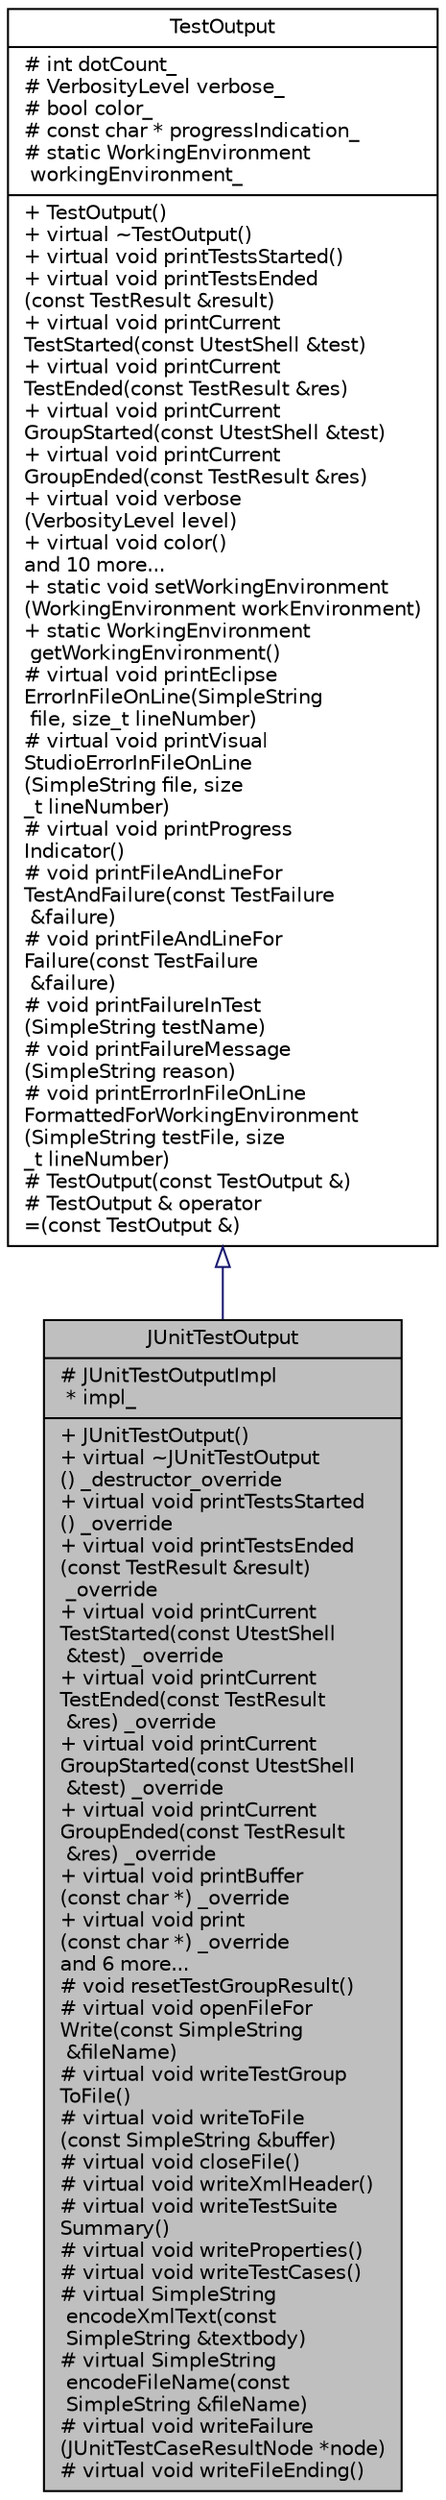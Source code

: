 digraph "JUnitTestOutput"
{
 // LATEX_PDF_SIZE
  edge [fontname="Helvetica",fontsize="10",labelfontname="Helvetica",labelfontsize="10"];
  node [fontname="Helvetica",fontsize="10",shape=record];
  Node1 [label="{JUnitTestOutput\n|# JUnitTestOutputImpl\l * impl_\l|+  JUnitTestOutput()\l+ virtual ~JUnitTestOutput\l() _destructor_override\l+ virtual void printTestsStarted\l() _override\l+ virtual void printTestsEnded\l(const TestResult &result)\l _override\l+ virtual void printCurrent\lTestStarted(const UtestShell\l &test) _override\l+ virtual void printCurrent\lTestEnded(const TestResult\l &res) _override\l+ virtual void printCurrent\lGroupStarted(const UtestShell\l &test) _override\l+ virtual void printCurrent\lGroupEnded(const TestResult\l &res) _override\l+ virtual void printBuffer\l(const char *) _override\l+ virtual void print\l(const char *) _override\land 6 more...\l# void resetTestGroupResult()\l# virtual void openFileFor\lWrite(const SimpleString\l &fileName)\l# virtual void writeTestGroup\lToFile()\l# virtual void writeToFile\l(const SimpleString &buffer)\l# virtual void closeFile()\l# virtual void writeXmlHeader()\l# virtual void writeTestSuite\lSummary()\l# virtual void writeProperties()\l# virtual void writeTestCases()\l# virtual SimpleString\l encodeXmlText(const\l SimpleString &textbody)\l# virtual SimpleString\l encodeFileName(const\l SimpleString &fileName)\l# virtual void writeFailure\l(JUnitTestCaseResultNode *node)\l# virtual void writeFileEnding()\l}",height=0.2,width=0.4,color="black", fillcolor="grey75", style="filled", fontcolor="black",tooltip=" "];
  Node2 -> Node1 [dir="back",color="midnightblue",fontsize="10",style="solid",arrowtail="onormal",fontname="Helvetica"];
  Node2 [label="{TestOutput\n|# int dotCount_\l# VerbosityLevel verbose_\l# bool color_\l# const char * progressIndication_\l# static WorkingEnvironment\l workingEnvironment_\l|+  TestOutput()\l+ virtual ~TestOutput()\l+ virtual void printTestsStarted()\l+ virtual void printTestsEnded\l(const TestResult &result)\l+ virtual void printCurrent\lTestStarted(const UtestShell &test)\l+ virtual void printCurrent\lTestEnded(const TestResult &res)\l+ virtual void printCurrent\lGroupStarted(const UtestShell &test)\l+ virtual void printCurrent\lGroupEnded(const TestResult &res)\l+ virtual void verbose\l(VerbosityLevel level)\l+ virtual void color()\land 10 more...\l+ static void setWorkingEnvironment\l(WorkingEnvironment workEnvironment)\l+ static WorkingEnvironment\l getWorkingEnvironment()\l# virtual void printEclipse\lErrorInFileOnLine(SimpleString\l file, size_t lineNumber)\l# virtual void printVisual\lStudioErrorInFileOnLine\l(SimpleString file, size\l_t lineNumber)\l# virtual void printProgress\lIndicator()\l# void printFileAndLineFor\lTestAndFailure(const TestFailure\l &failure)\l# void printFileAndLineFor\lFailure(const TestFailure\l &failure)\l# void printFailureInTest\l(SimpleString testName)\l# void printFailureMessage\l(SimpleString reason)\l# void printErrorInFileOnLine\lFormattedForWorkingEnvironment\l(SimpleString testFile, size\l_t lineNumber)\l#  TestOutput(const TestOutput &)\l# TestOutput & operator\l=(const TestOutput &)\l}",height=0.2,width=0.4,color="black", fillcolor="white", style="filled",URL="$classTestOutput.html",tooltip=" "];
}
